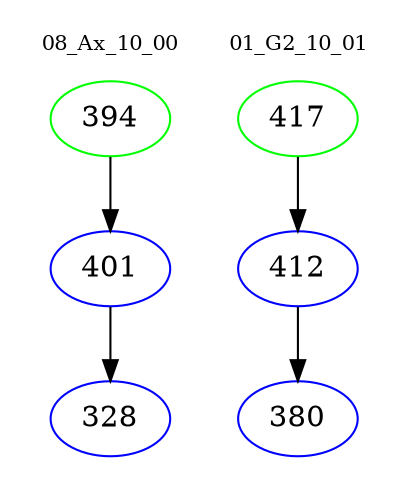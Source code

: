 digraph{
subgraph cluster_0 {
color = white
label = "08_Ax_10_00";
fontsize=10;
T0_394 [label="394", color="green"]
T0_394 -> T0_401 [color="black"]
T0_401 [label="401", color="blue"]
T0_401 -> T0_328 [color="black"]
T0_328 [label="328", color="blue"]
}
subgraph cluster_1 {
color = white
label = "01_G2_10_01";
fontsize=10;
T1_417 [label="417", color="green"]
T1_417 -> T1_412 [color="black"]
T1_412 [label="412", color="blue"]
T1_412 -> T1_380 [color="black"]
T1_380 [label="380", color="blue"]
}
}
